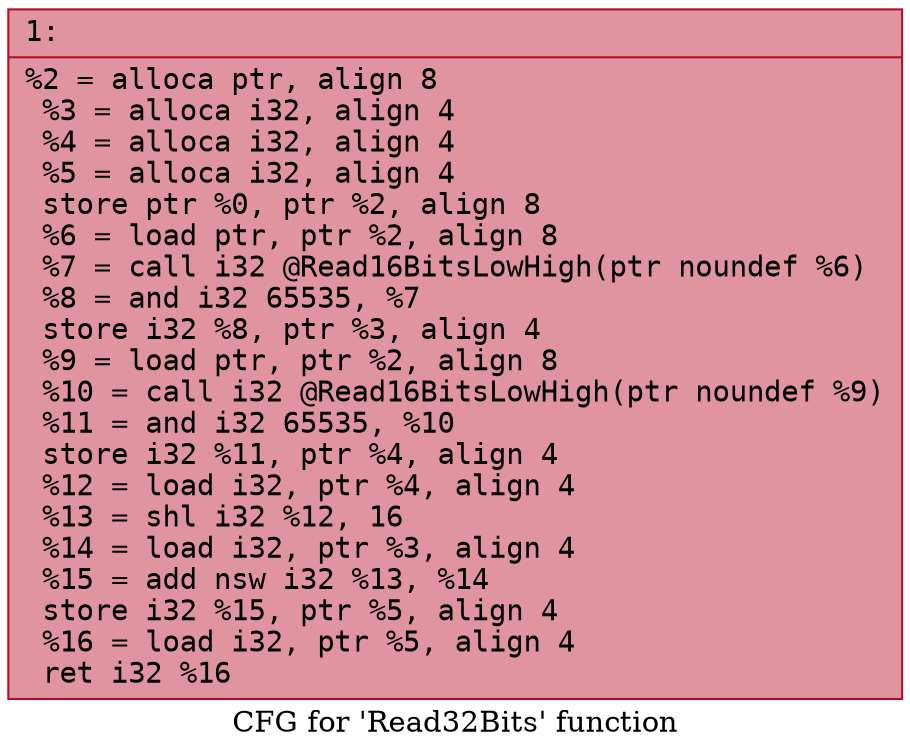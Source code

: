 digraph "CFG for 'Read32Bits' function" {
	label="CFG for 'Read32Bits' function";

	Node0x600003e0a940 [shape=record,color="#b70d28ff", style=filled, fillcolor="#b70d2870" fontname="Courier",label="{1:\l|  %2 = alloca ptr, align 8\l  %3 = alloca i32, align 4\l  %4 = alloca i32, align 4\l  %5 = alloca i32, align 4\l  store ptr %0, ptr %2, align 8\l  %6 = load ptr, ptr %2, align 8\l  %7 = call i32 @Read16BitsLowHigh(ptr noundef %6)\l  %8 = and i32 65535, %7\l  store i32 %8, ptr %3, align 4\l  %9 = load ptr, ptr %2, align 8\l  %10 = call i32 @Read16BitsLowHigh(ptr noundef %9)\l  %11 = and i32 65535, %10\l  store i32 %11, ptr %4, align 4\l  %12 = load i32, ptr %4, align 4\l  %13 = shl i32 %12, 16\l  %14 = load i32, ptr %3, align 4\l  %15 = add nsw i32 %13, %14\l  store i32 %15, ptr %5, align 4\l  %16 = load i32, ptr %5, align 4\l  ret i32 %16\l}"];
}
